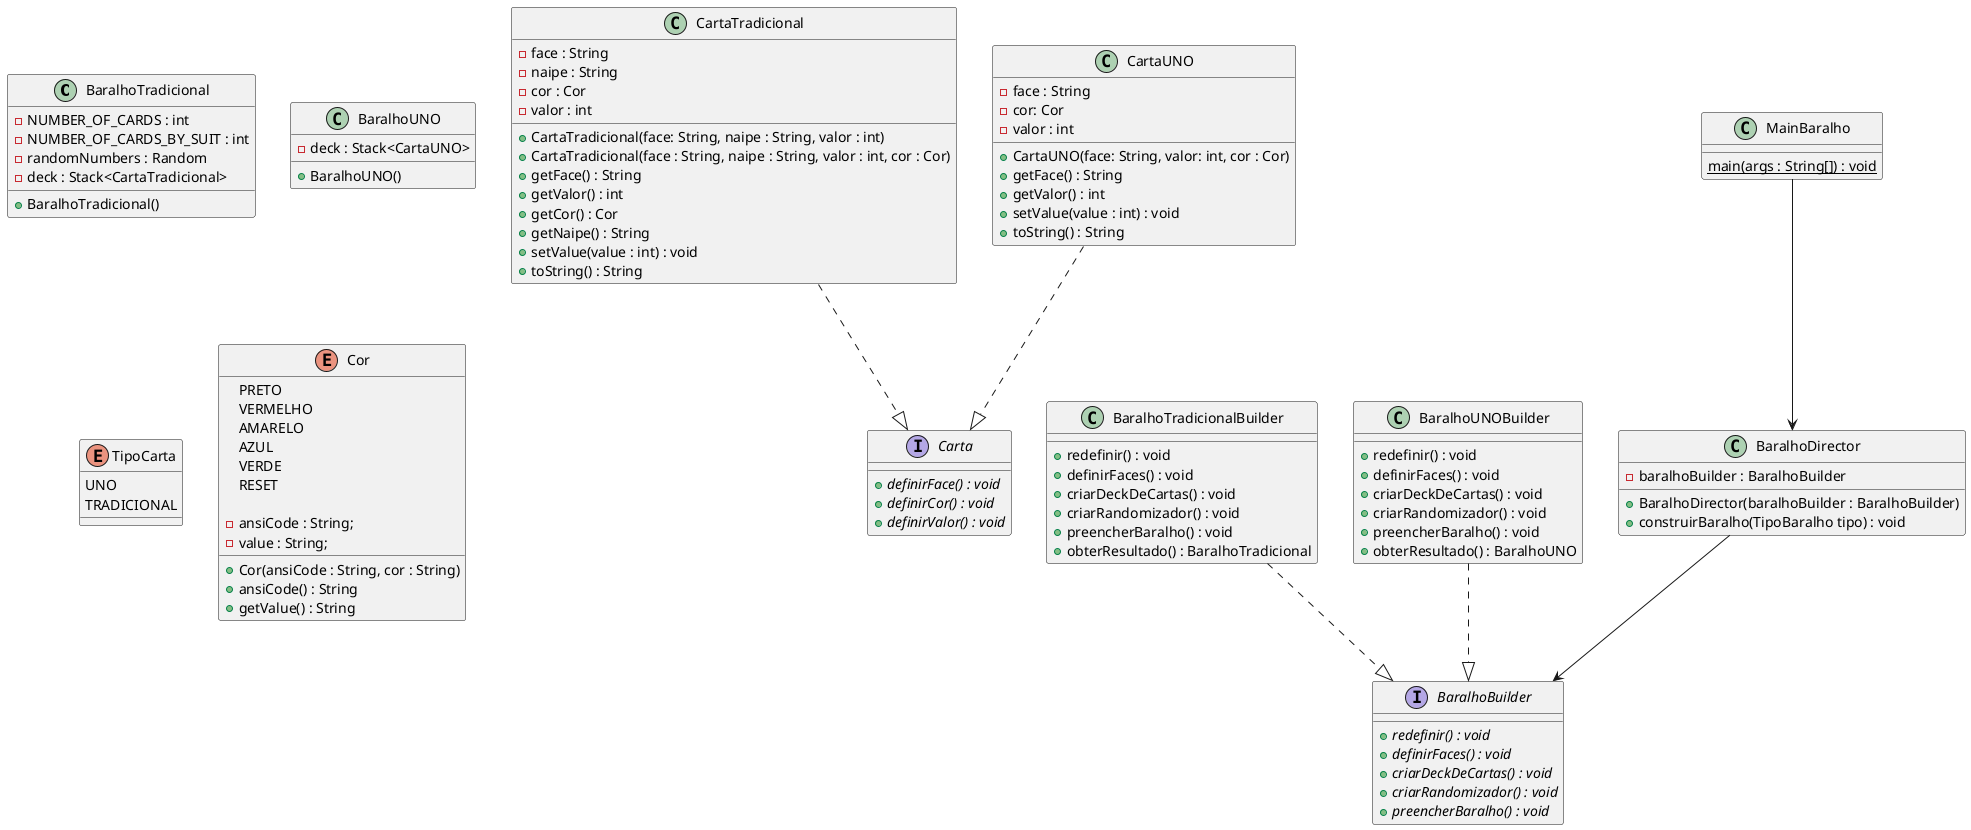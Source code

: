 @startuml diagrama_com_factory

class BaralhoTradicional {
    - NUMBER_OF_CARDS : int
    - NUMBER_OF_CARDS_BY_SUIT : int
    - randomNumbers : Random
    - deck : Stack<CartaTradicional>


    + BaralhoTradicional()
}

class BaralhoUNO {
    - deck : Stack<CartaUNO>
   
    + BaralhoUNO()
}

'--------------------- Carta ---------------------

class CartaTradicional {
    - face : String
    - naipe : String
    - cor : Cor
    - valor : int

    + CartaTradicional(face: String, naipe : String, valor : int)
    + CartaTradicional(face : String, naipe : String, valor : int, cor : Cor)
    + getFace() : String
    + getValor() : int
    + getCor() : Cor
    + getNaipe() : String
    + setValue(value : int) : void
    + toString() : String
}

class CartaUNO {
    - face : String
    - cor: Cor
    - valor : int

    + CartaUNO(face: String, valor: int, cor : Cor)
    + getFace() : String
    + getValor() : int
    + setValue(value : int) : void
    + toString() : String
}

enum TipoCarta{
    UNO
    TRADICIONAL
}

enum Cor {
	PRETO
    VERMELHO
	AMARELO
    AZUL
    VERDE
	RESET
	
	- ansiCode : String;
	- value : String;

	+ Cor(ansiCode : String, cor : String)
	+ ansiCode() : String
	+ getValue() : String
}

'--------------------- Builder ---------------------

interface BaralhoBuilder {
    + {abstract} redefinir() : void
    + {abstract} definirFaces() : void
    + {abstract} criarDeckDeCartas() : void
    + {abstract} criarRandomizador() : void
    + {abstract} preencherBaralho() : void
}

class BaralhoTradicionalBuilder {
    + redefinir() : void
    + definirFaces() : void
    + criarDeckDeCartas() : void
    + criarRandomizador() : void
    + preencherBaralho() : void
    + obterResultado() : BaralhoTradicional
}

class BaralhoUNOBuilder {
    + redefinir() : void
    + definirFaces() : void
    + criarDeckDeCartas() : void
    + criarRandomizador() : void
    + preencherBaralho() : void
    + obterResultado() : BaralhoUNO
}

class BaralhoDirector {
    - baralhoBuilder : BaralhoBuilder

    + BaralhoDirector(baralhoBuilder : BaralhoBuilder)
    + construirBaralho(TipoBaralho tipo) : void
}

'--------------------- Factory method ---------------------

interface Carta {
    + {abstract} definirFace() : void
    + {abstract} definirCor() : void
    + {abstract} definirValor() : void
}


'--------------------- Cliente ---------------------

class MainBaralho {
    {static} main(args : String[]) : void
}

'--------------------- Relacionamentos ---------------------

BaralhoDirector --> BaralhoBuilder
MainBaralho --> BaralhoDirector

BaralhoTradicionalBuilder ..|> BaralhoBuilder
BaralhoUNOBuilder ..|> BaralhoBuilder

CartaUNO ..|> Carta
CartaTradicional ..|> Carta

@enduml